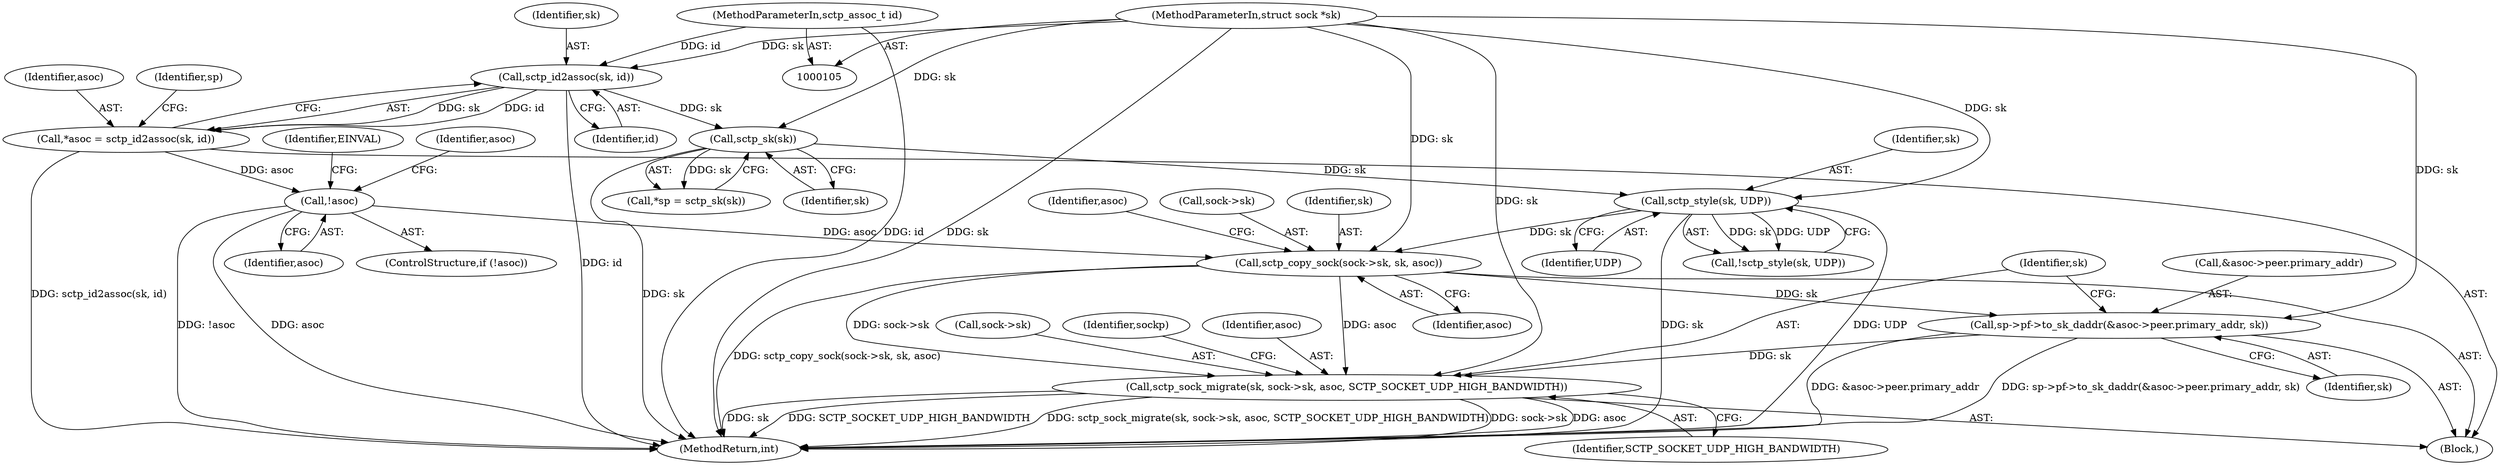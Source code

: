 digraph "0_linux_dfcb9f4f99f1e9a49e43398a7bfbf56927544af1@pointer" {
"1000179" [label="(Call,sctp_sock_migrate(sk, sock->sk, asoc, SCTP_SOCKET_UDP_HIGH_BANDWIDTH))"];
"1000171" [label="(Call,sp->pf->to_sk_daddr(&asoc->peer.primary_addr, sk))"];
"1000165" [label="(Call,sctp_copy_sock(sock->sk, sk, asoc))"];
"1000143" [label="(Call,sctp_style(sk, UDP))"];
"1000119" [label="(Call,sctp_sk(sk))"];
"1000113" [label="(Call,sctp_id2assoc(sk, id))"];
"1000106" [label="(MethodParameterIn,struct sock *sk)"];
"1000107" [label="(MethodParameterIn,sctp_assoc_t id)"];
"1000127" [label="(Call,!asoc)"];
"1000111" [label="(Call,*asoc = sctp_id2assoc(sk, id))"];
"1000131" [label="(Identifier,EINVAL)"];
"1000145" [label="(Identifier,UDP)"];
"1000179" [label="(Call,sctp_sock_migrate(sk, sock->sk, asoc, SCTP_SOCKET_UDP_HIGH_BANDWIDTH))"];
"1000169" [label="(Identifier,sk)"];
"1000117" [label="(Call,*sp = sctp_sk(sk))"];
"1000111" [label="(Call,*asoc = sctp_id2assoc(sk, id))"];
"1000172" [label="(Call,&asoc->peer.primary_addr)"];
"1000143" [label="(Call,sctp_style(sk, UDP))"];
"1000118" [label="(Identifier,sp)"];
"1000175" [label="(Identifier,asoc)"];
"1000120" [label="(Identifier,sk)"];
"1000106" [label="(MethodParameterIn,struct sock *sk)"];
"1000171" [label="(Call,sp->pf->to_sk_daddr(&asoc->peer.primary_addr, sk))"];
"1000115" [label="(Identifier,id)"];
"1000136" [label="(Identifier,asoc)"];
"1000181" [label="(Call,sock->sk)"];
"1000127" [label="(Call,!asoc)"];
"1000165" [label="(Call,sctp_copy_sock(sock->sk, sk, asoc))"];
"1000166" [label="(Call,sock->sk)"];
"1000188" [label="(Identifier,sockp)"];
"1000128" [label="(Identifier,asoc)"];
"1000126" [label="(ControlStructure,if (!asoc))"];
"1000114" [label="(Identifier,sk)"];
"1000185" [label="(Identifier,SCTP_SOCKET_UDP_HIGH_BANDWIDTH)"];
"1000109" [label="(Block,)"];
"1000113" [label="(Call,sctp_id2assoc(sk, id))"];
"1000192" [label="(MethodReturn,int)"];
"1000170" [label="(Identifier,asoc)"];
"1000144" [label="(Identifier,sk)"];
"1000180" [label="(Identifier,sk)"];
"1000119" [label="(Call,sctp_sk(sk))"];
"1000178" [label="(Identifier,sk)"];
"1000112" [label="(Identifier,asoc)"];
"1000142" [label="(Call,!sctp_style(sk, UDP))"];
"1000107" [label="(MethodParameterIn,sctp_assoc_t id)"];
"1000184" [label="(Identifier,asoc)"];
"1000179" -> "1000109"  [label="AST: "];
"1000179" -> "1000185"  [label="CFG: "];
"1000180" -> "1000179"  [label="AST: "];
"1000181" -> "1000179"  [label="AST: "];
"1000184" -> "1000179"  [label="AST: "];
"1000185" -> "1000179"  [label="AST: "];
"1000188" -> "1000179"  [label="CFG: "];
"1000179" -> "1000192"  [label="DDG: SCTP_SOCKET_UDP_HIGH_BANDWIDTH"];
"1000179" -> "1000192"  [label="DDG: sctp_sock_migrate(sk, sock->sk, asoc, SCTP_SOCKET_UDP_HIGH_BANDWIDTH)"];
"1000179" -> "1000192"  [label="DDG: sock->sk"];
"1000179" -> "1000192"  [label="DDG: asoc"];
"1000179" -> "1000192"  [label="DDG: sk"];
"1000171" -> "1000179"  [label="DDG: sk"];
"1000106" -> "1000179"  [label="DDG: sk"];
"1000165" -> "1000179"  [label="DDG: sock->sk"];
"1000165" -> "1000179"  [label="DDG: asoc"];
"1000171" -> "1000109"  [label="AST: "];
"1000171" -> "1000178"  [label="CFG: "];
"1000172" -> "1000171"  [label="AST: "];
"1000178" -> "1000171"  [label="AST: "];
"1000180" -> "1000171"  [label="CFG: "];
"1000171" -> "1000192"  [label="DDG: &asoc->peer.primary_addr"];
"1000171" -> "1000192"  [label="DDG: sp->pf->to_sk_daddr(&asoc->peer.primary_addr, sk)"];
"1000165" -> "1000171"  [label="DDG: sk"];
"1000106" -> "1000171"  [label="DDG: sk"];
"1000165" -> "1000109"  [label="AST: "];
"1000165" -> "1000170"  [label="CFG: "];
"1000166" -> "1000165"  [label="AST: "];
"1000169" -> "1000165"  [label="AST: "];
"1000170" -> "1000165"  [label="AST: "];
"1000175" -> "1000165"  [label="CFG: "];
"1000165" -> "1000192"  [label="DDG: sctp_copy_sock(sock->sk, sk, asoc)"];
"1000143" -> "1000165"  [label="DDG: sk"];
"1000106" -> "1000165"  [label="DDG: sk"];
"1000127" -> "1000165"  [label="DDG: asoc"];
"1000143" -> "1000142"  [label="AST: "];
"1000143" -> "1000145"  [label="CFG: "];
"1000144" -> "1000143"  [label="AST: "];
"1000145" -> "1000143"  [label="AST: "];
"1000142" -> "1000143"  [label="CFG: "];
"1000143" -> "1000192"  [label="DDG: sk"];
"1000143" -> "1000192"  [label="DDG: UDP"];
"1000143" -> "1000142"  [label="DDG: sk"];
"1000143" -> "1000142"  [label="DDG: UDP"];
"1000119" -> "1000143"  [label="DDG: sk"];
"1000106" -> "1000143"  [label="DDG: sk"];
"1000119" -> "1000117"  [label="AST: "];
"1000119" -> "1000120"  [label="CFG: "];
"1000120" -> "1000119"  [label="AST: "];
"1000117" -> "1000119"  [label="CFG: "];
"1000119" -> "1000192"  [label="DDG: sk"];
"1000119" -> "1000117"  [label="DDG: sk"];
"1000113" -> "1000119"  [label="DDG: sk"];
"1000106" -> "1000119"  [label="DDG: sk"];
"1000113" -> "1000111"  [label="AST: "];
"1000113" -> "1000115"  [label="CFG: "];
"1000114" -> "1000113"  [label="AST: "];
"1000115" -> "1000113"  [label="AST: "];
"1000111" -> "1000113"  [label="CFG: "];
"1000113" -> "1000192"  [label="DDG: id"];
"1000113" -> "1000111"  [label="DDG: sk"];
"1000113" -> "1000111"  [label="DDG: id"];
"1000106" -> "1000113"  [label="DDG: sk"];
"1000107" -> "1000113"  [label="DDG: id"];
"1000106" -> "1000105"  [label="AST: "];
"1000106" -> "1000192"  [label="DDG: sk"];
"1000107" -> "1000105"  [label="AST: "];
"1000107" -> "1000192"  [label="DDG: id"];
"1000127" -> "1000126"  [label="AST: "];
"1000127" -> "1000128"  [label="CFG: "];
"1000128" -> "1000127"  [label="AST: "];
"1000131" -> "1000127"  [label="CFG: "];
"1000136" -> "1000127"  [label="CFG: "];
"1000127" -> "1000192"  [label="DDG: !asoc"];
"1000127" -> "1000192"  [label="DDG: asoc"];
"1000111" -> "1000127"  [label="DDG: asoc"];
"1000111" -> "1000109"  [label="AST: "];
"1000112" -> "1000111"  [label="AST: "];
"1000118" -> "1000111"  [label="CFG: "];
"1000111" -> "1000192"  [label="DDG: sctp_id2assoc(sk, id)"];
}
